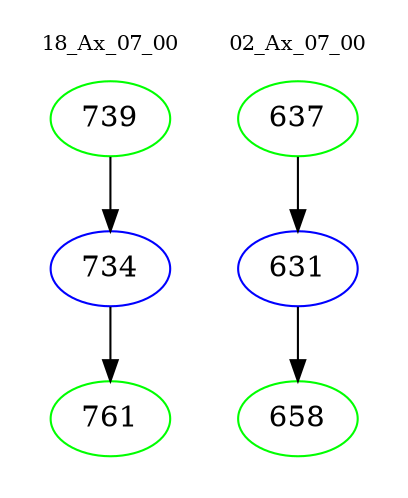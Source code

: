 digraph{
subgraph cluster_0 {
color = white
label = "18_Ax_07_00";
fontsize=10;
T0_739 [label="739", color="green"]
T0_739 -> T0_734 [color="black"]
T0_734 [label="734", color="blue"]
T0_734 -> T0_761 [color="black"]
T0_761 [label="761", color="green"]
}
subgraph cluster_1 {
color = white
label = "02_Ax_07_00";
fontsize=10;
T1_637 [label="637", color="green"]
T1_637 -> T1_631 [color="black"]
T1_631 [label="631", color="blue"]
T1_631 -> T1_658 [color="black"]
T1_658 [label="658", color="green"]
}
}
